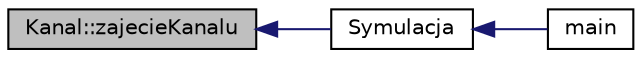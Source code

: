 digraph "Kanal::zajecieKanalu"
{
  edge [fontname="Helvetica",fontsize="10",labelfontname="Helvetica",labelfontsize="10"];
  node [fontname="Helvetica",fontsize="10",shape=record];
  rankdir="LR";
  Node1 [label="Kanal::zajecieKanalu",height=0.2,width=0.4,color="black", fillcolor="grey75", style="filled", fontcolor="black"];
  Node1 -> Node2 [dir="back",color="midnightblue",fontsize="10",style="solid",fontname="Helvetica"];
  Node2 [label="Symulacja",height=0.2,width=0.4,color="black", fillcolor="white", style="filled",URL="$symulacja_8h.html#a0e6f7b9ec172d7e193bd1ec1c5173da4"];
  Node2 -> Node3 [dir="back",color="midnightblue",fontsize="10",style="solid",fontname="Helvetica"];
  Node3 [label="main",height=0.2,width=0.4,color="black", fillcolor="white", style="filled",URL="$sc_8cpp.html#ae66f6b31b5ad750f1fe042a706a4e3d4"];
}

